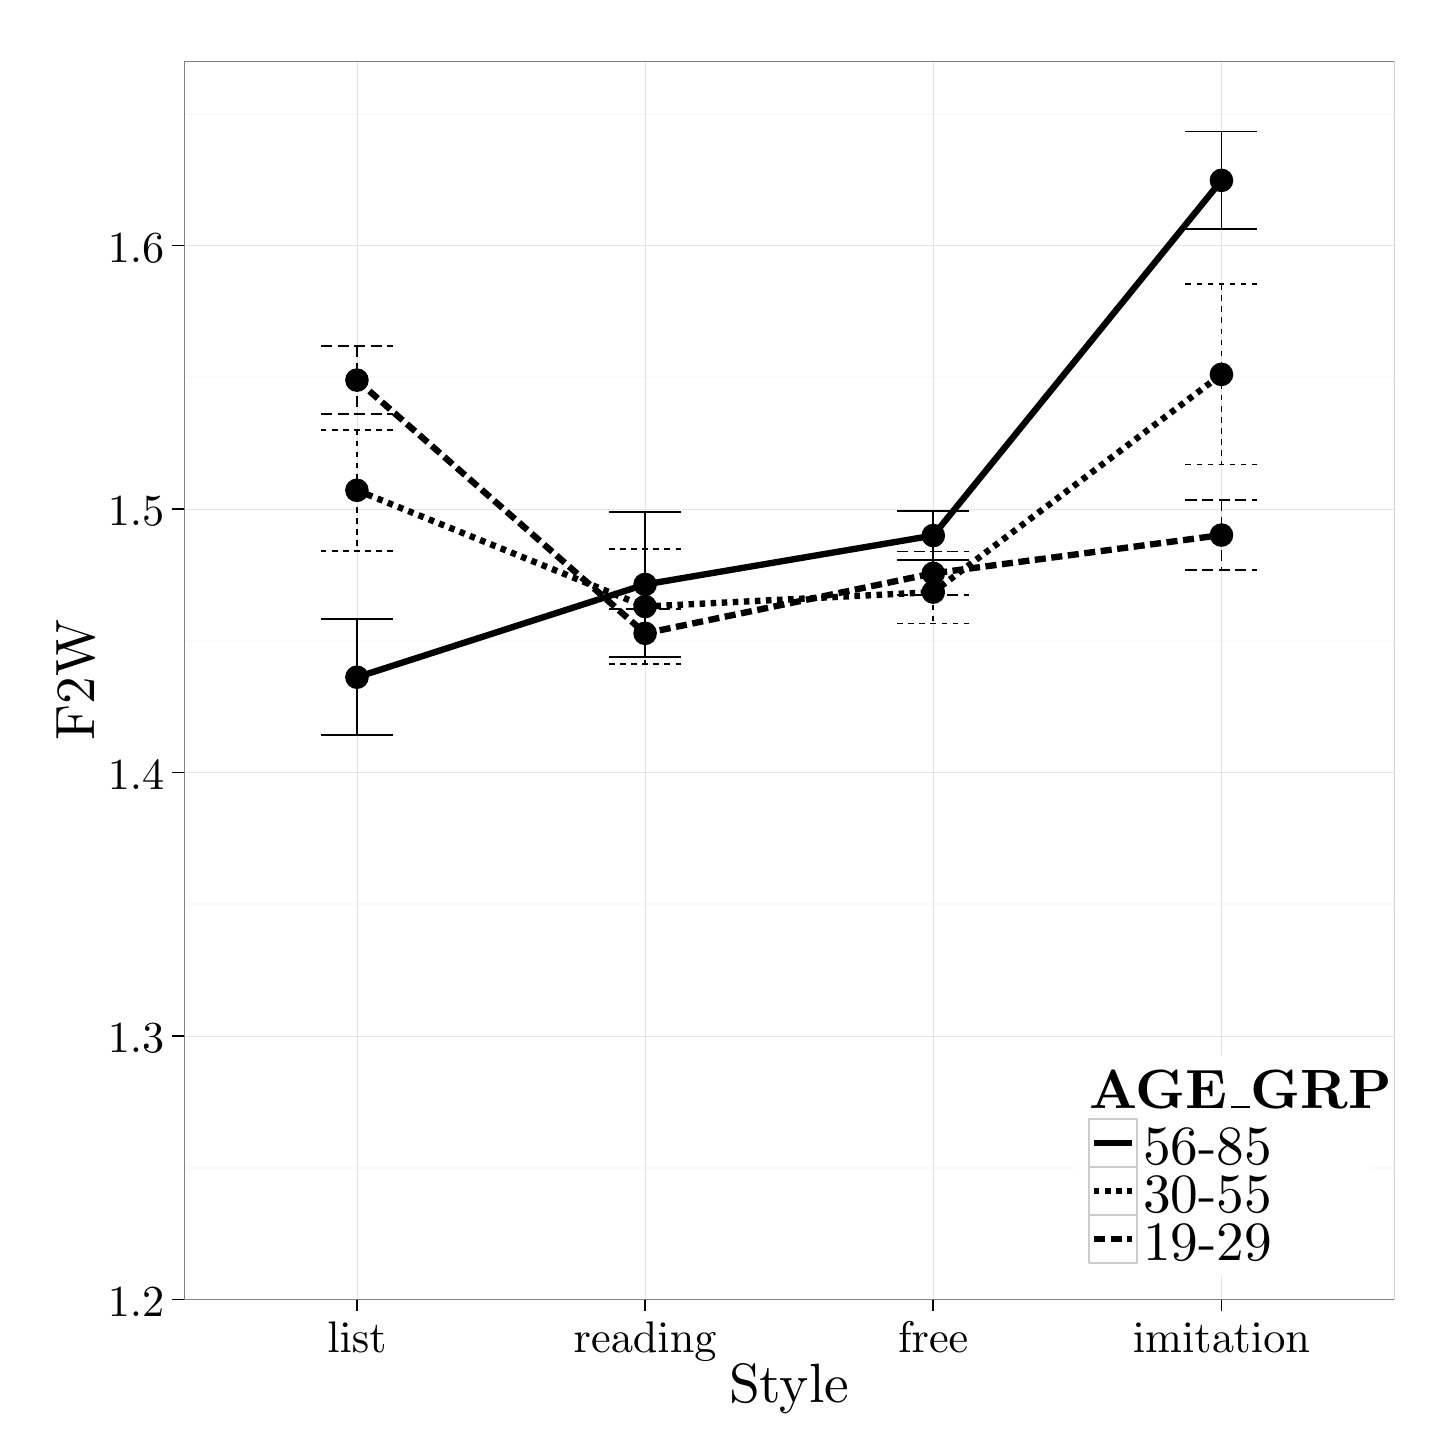 % Created by tikzDevice version 0.8.1 on 2016-02-09 02:15:17
% !TEX encoding = UTF-8 Unicode
\begin{tikzpicture}[x=1pt,y=1pt]
\definecolor{fillColor}{RGB}{255,255,255}
\path[use as bounding box,fill=fillColor,fill opacity=0.00] (0,0) rectangle (505.89,505.89);
\begin{scope}
\path[clip] (  0.00,  0.00) rectangle (505.89,505.89);
\definecolor{drawColor}{RGB}{255,255,255}
\definecolor{fillColor}{RGB}{255,255,255}

\path[draw=drawColor,line width= 0.6pt,line join=round,line cap=round,fill=fillColor] (  0.00, -0.00) rectangle (505.89,505.89);
\end{scope}
\begin{scope}
\path[clip] ( 56.50, 46.31) rectangle (493.85,493.84);
\definecolor{fillColor}{RGB}{255,255,255}

\path[fill=fillColor] ( 56.50, 46.31) rectangle (493.85,493.84);
\definecolor{drawColor}{gray}{0.98}

\path[draw=drawColor,line width= 0.6pt,line join=round] ( 56.50, 93.92) --
	(493.85, 93.92);

\path[draw=drawColor,line width= 0.6pt,line join=round] ( 56.50,189.14) --
	(493.85,189.14);

\path[draw=drawColor,line width= 0.6pt,line join=round] ( 56.50,284.36) --
	(493.85,284.36);

\path[draw=drawColor,line width= 0.6pt,line join=round] ( 56.50,379.58) --
	(493.85,379.58);

\path[draw=drawColor,line width= 0.6pt,line join=round] ( 56.50,474.80) --
	(493.85,474.80);
\definecolor{drawColor}{gray}{0.90}

\path[draw=drawColor,line width= 0.2pt,line join=round] ( 56.50, 46.31) --
	(493.85, 46.31);

\path[draw=drawColor,line width= 0.2pt,line join=round] ( 56.50,141.53) --
	(493.85,141.53);

\path[draw=drawColor,line width= 0.2pt,line join=round] ( 56.50,236.75) --
	(493.85,236.75);

\path[draw=drawColor,line width= 0.2pt,line join=round] ( 56.50,331.97) --
	(493.85,331.97);

\path[draw=drawColor,line width= 0.2pt,line join=round] ( 56.50,427.19) --
	(493.85,427.19);

\path[draw=drawColor,line width= 0.2pt,line join=round] (118.98, 46.31) --
	(118.98,493.84);

\path[draw=drawColor,line width= 0.2pt,line join=round] (223.11, 46.31) --
	(223.11,493.84);

\path[draw=drawColor,line width= 0.2pt,line join=round] (327.24, 46.31) --
	(327.24,493.84);

\path[draw=drawColor,line width= 0.2pt,line join=round] (431.37, 46.31) --
	(431.37,493.84);
\definecolor{fillColor}{RGB}{0,0,0}

\path[fill=fillColor] (118.98,271.17) circle (  4.27);

\path[fill=fillColor] (118.98,338.71) circle (  4.27);

\path[fill=fillColor] (118.98,378.53) circle (  4.27);

\path[fill=fillColor] (223.11,304.69) circle (  4.27);

\path[fill=fillColor] (223.11,296.72) circle (  4.27);

\path[fill=fillColor] (223.11,287.03) circle (  4.27);

\path[fill=fillColor] (327.24,322.37) circle (  4.27);

\path[fill=fillColor] (327.24,301.93) circle (  4.27);

\path[fill=fillColor] (327.24,308.71) circle (  4.27);

\path[fill=fillColor] (431.37,450.70) circle (  4.27);

\path[fill=fillColor] (431.37,380.60) circle (  4.27);

\path[fill=fillColor] (431.37,322.54) circle (  4.27);
\definecolor{drawColor}{RGB}{0,0,0}

\path[draw=drawColor,line width= 2.3pt,line join=round] (118.98,271.17) --
	(223.11,304.69) --
	(327.24,322.37) --
	(431.37,450.70);

\path[draw=drawColor,line width= 2.3pt,dash pattern=on 2pt off 2pt ,line join=round] (118.98,338.71) --
	(223.11,296.72) --
	(327.24,301.93) --
	(431.37,380.60);

\path[draw=drawColor,line width= 2.3pt,dash pattern=on 4pt off 2pt ,line join=round] (118.98,378.53) --
	(223.11,287.03) --
	(327.24,308.71) --
	(431.37,322.54);

\path[draw=drawColor,line width= 0.6pt,line join=round] (105.96,292.13) --
	(132.00,292.13);

\path[draw=drawColor,line width= 0.6pt,line join=round] (118.98,292.13) --
	(118.98,250.21);

\path[draw=drawColor,line width= 0.6pt,line join=round] (105.96,250.21) --
	(132.00,250.21);

\path[draw=drawColor,line width= 0.6pt,line join=round] (210.09,330.98) --
	(236.13,330.98);

\path[draw=drawColor,line width= 0.6pt,line join=round] (223.11,330.98) --
	(223.11,278.40);

\path[draw=drawColor,line width= 0.6pt,line join=round] (210.09,278.40) --
	(236.13,278.40);

\path[draw=drawColor,line width= 0.6pt,line join=round] (314.22,331.15) --
	(340.25,331.15);

\path[draw=drawColor,line width= 0.6pt,line join=round] (327.24,331.15) --
	(327.24,313.60);

\path[draw=drawColor,line width= 0.6pt,line join=round] (314.22,313.60) --
	(340.25,313.60);

\path[draw=drawColor,line width= 0.6pt,line join=round] (418.35,468.38) --
	(444.38,468.38);

\path[draw=drawColor,line width= 0.6pt,line join=round] (431.37,468.38) --
	(431.37,433.02);

\path[draw=drawColor,line width= 0.6pt,line join=round] (418.35,433.02) --
	(444.38,433.02);

\path[draw=drawColor,line width= 0.6pt,dash pattern=on 2pt off 2pt ,line join=round] (105.96,360.61) --
	(132.00,360.61);

\path[draw=drawColor,line width= 0.6pt,dash pattern=on 2pt off 2pt ,line join=round] (118.98,360.61) --
	(118.98,316.82);

\path[draw=drawColor,line width= 0.6pt,dash pattern=on 2pt off 2pt ,line join=round] (105.96,316.82) --
	(132.00,316.82);

\path[draw=drawColor,line width= 0.6pt,dash pattern=on 2pt off 2pt ,line join=round] (210.09,317.56) --
	(236.13,317.56);

\path[draw=drawColor,line width= 0.6pt,dash pattern=on 2pt off 2pt ,line join=round] (223.11,317.56) --
	(223.11,275.88);

\path[draw=drawColor,line width= 0.6pt,dash pattern=on 2pt off 2pt ,line join=round] (210.09,275.88) --
	(236.13,275.88);

\path[draw=drawColor,line width= 0.6pt,dash pattern=on 2pt off 2pt ,line join=round] (314.22,313.32) --
	(340.25,313.32);

\path[draw=drawColor,line width= 0.6pt,dash pattern=on 2pt off 2pt ,line join=round] (327.24,313.32) --
	(327.24,290.53);

\path[draw=drawColor,line width= 0.6pt,dash pattern=on 2pt off 2pt ,line join=round] (314.22,290.53) --
	(340.25,290.53);

\path[draw=drawColor,line width= 0.6pt,dash pattern=on 2pt off 2pt ,line join=round] (418.35,413.17) --
	(444.38,413.17);

\path[draw=drawColor,line width= 0.6pt,dash pattern=on 2pt off 2pt ,line join=round] (431.37,413.17) --
	(431.37,348.03);

\path[draw=drawColor,line width= 0.6pt,dash pattern=on 2pt off 2pt ,line join=round] (418.35,348.03) --
	(444.38,348.03);

\path[draw=drawColor,line width= 0.6pt,dash pattern=on 4pt off 2pt ,line join=round] (105.96,390.80) --
	(132.00,390.80);

\path[draw=drawColor,line width= 0.6pt,dash pattern=on 4pt off 2pt ,line join=round] (118.98,390.80) --
	(118.98,366.26);

\path[draw=drawColor,line width= 0.6pt,dash pattern=on 4pt off 2pt ,line join=round] (105.96,366.26) --
	(132.00,366.26);

\path[draw=drawColor,line width= 0.6pt,dash pattern=on 4pt off 2pt ,line join=round] (210.09,295.75) --
	(236.13,295.75);

\path[draw=drawColor,line width= 0.6pt,dash pattern=on 4pt off 2pt ,line join=round] (223.11,295.75) --
	(223.11,278.31);

\path[draw=drawColor,line width= 0.6pt,dash pattern=on 4pt off 2pt ,line join=round] (210.09,278.31) --
	(236.13,278.31);

\path[draw=drawColor,line width= 0.6pt,dash pattern=on 4pt off 2pt ,line join=round] (314.22,316.57) --
	(340.25,316.57);

\path[draw=drawColor,line width= 0.6pt,dash pattern=on 4pt off 2pt ,line join=round] (327.24,316.57) --
	(327.24,300.85);

\path[draw=drawColor,line width= 0.6pt,dash pattern=on 4pt off 2pt ,line join=round] (314.22,300.85) --
	(340.25,300.85);

\path[draw=drawColor,line width= 0.6pt,dash pattern=on 4pt off 2pt ,line join=round] (418.35,335.18) --
	(444.38,335.18);

\path[draw=drawColor,line width= 0.6pt,dash pattern=on 4pt off 2pt ,line join=round] (431.37,335.18) --
	(431.37,309.90);

\path[draw=drawColor,line width= 0.6pt,dash pattern=on 4pt off 2pt ,line join=round] (418.35,309.90) --
	(444.38,309.90);
\definecolor{drawColor}{gray}{0.50}

\path[draw=drawColor,line width= 0.6pt,line join=round,line cap=round] ( 56.50, 46.31) rectangle (493.85,493.84);
\end{scope}
\begin{scope}
\path[clip] (  0.00,  0.00) rectangle (505.89,505.89);
\definecolor{drawColor}{RGB}{0,0,0}

\node[text=drawColor,anchor=base east,inner sep=0pt, outer sep=0pt, scale=  1.60] at ( 49.39, 40.27) {1.2};

\node[text=drawColor,anchor=base east,inner sep=0pt, outer sep=0pt, scale=  1.60] at ( 49.39,135.50) {1.3};

\node[text=drawColor,anchor=base east,inner sep=0pt, outer sep=0pt, scale=  1.60] at ( 49.39,230.72) {1.4};

\node[text=drawColor,anchor=base east,inner sep=0pt, outer sep=0pt, scale=  1.60] at ( 49.39,325.94) {1.5};

\node[text=drawColor,anchor=base east,inner sep=0pt, outer sep=0pt, scale=  1.60] at ( 49.39,421.16) {1.6};
\end{scope}
\begin{scope}
\path[clip] (  0.00,  0.00) rectangle (505.89,505.89);
\definecolor{drawColor}{RGB}{0,0,0}

\path[draw=drawColor,line width= 0.6pt,line join=round] ( 52.24, 46.31) --
	( 56.50, 46.31);

\path[draw=drawColor,line width= 0.6pt,line join=round] ( 52.24,141.53) --
	( 56.50,141.53);

\path[draw=drawColor,line width= 0.6pt,line join=round] ( 52.24,236.75) --
	( 56.50,236.75);

\path[draw=drawColor,line width= 0.6pt,line join=round] ( 52.24,331.97) --
	( 56.50,331.97);

\path[draw=drawColor,line width= 0.6pt,line join=round] ( 52.24,427.19) --
	( 56.50,427.19);
\end{scope}
\begin{scope}
\path[clip] (  0.00,  0.00) rectangle (505.89,505.89);
\definecolor{drawColor}{RGB}{0,0,0}

\path[draw=drawColor,line width= 0.6pt,line join=round] (118.98, 42.04) --
	(118.98, 46.31);

\path[draw=drawColor,line width= 0.6pt,line join=round] (223.11, 42.04) --
	(223.11, 46.31);

\path[draw=drawColor,line width= 0.6pt,line join=round] (327.24, 42.04) --
	(327.24, 46.31);

\path[draw=drawColor,line width= 0.6pt,line join=round] (431.37, 42.04) --
	(431.37, 46.31);
\end{scope}
\begin{scope}
\path[clip] (  0.00,  0.00) rectangle (505.89,505.89);
\definecolor{drawColor}{RGB}{0,0,0}

\node[text=drawColor,anchor=base,inner sep=0pt, outer sep=0pt, scale=  1.60] at (118.98, 27.13) {list};

\node[text=drawColor,anchor=base,inner sep=0pt, outer sep=0pt, scale=  1.60] at (223.11, 27.13) {reading};

\node[text=drawColor,anchor=base,inner sep=0pt, outer sep=0pt, scale=  1.60] at (327.24, 27.13) {free};

\node[text=drawColor,anchor=base,inner sep=0pt, outer sep=0pt, scale=  1.60] at (431.37, 27.13) {imitation};
\end{scope}
\begin{scope}
\path[clip] (  0.00,  0.00) rectangle (505.89,505.89);
\definecolor{drawColor}{RGB}{0,0,0}

\node[text=drawColor,anchor=base,inner sep=0pt, outer sep=0pt, scale=  2.00] at (275.17,  9.03) {Style};
\end{scope}
\begin{scope}
\path[clip] (  0.00,  0.00) rectangle (505.89,505.89);
\definecolor{drawColor}{RGB}{0,0,0}

\node[text=drawColor,rotate= 90.00,anchor=base,inner sep=0pt, outer sep=0pt, scale=  2.00] at ( 24.12,270.08) {F2W};
\end{scope}
\begin{scope}
\path[clip] (  0.00,  0.00) rectangle (505.89,505.89);
\definecolor{fillColor}{RGB}{255,255,255}

\path[fill=fillColor] (379.28, 55.18) rectangle (484.98,134.50);
\end{scope}
\begin{scope}
\path[clip] (  0.00,  0.00) rectangle (505.89,505.89);
\definecolor{drawColor}{RGB}{0,0,0}

\node[text=drawColor,anchor=base west,inner sep=0pt, outer sep=0pt, scale=  2.00] at (383.55,115.48) {\bfseries AGE{\_{}}GRP};
\end{scope}
\begin{scope}
\path[clip] (  0.00,  0.00) rectangle (505.89,505.89);
\definecolor{drawColor}{gray}{0.80}
\definecolor{fillColor}{RGB}{255,255,255}

\path[draw=drawColor,line width= 0.6pt,line join=round,line cap=round,fill=fillColor] (383.55, 94.13) rectangle (400.89,111.48);
\end{scope}
\begin{scope}
\path[clip] (  0.00,  0.00) rectangle (505.89,505.89);
\definecolor{drawColor}{RGB}{0,0,0}

\path[draw=drawColor,line width= 2.3pt,line join=round] (385.28,102.81) -- (399.16,102.81);
\end{scope}
\begin{scope}
\path[clip] (  0.00,  0.00) rectangle (505.89,505.89);
\definecolor{drawColor}{RGB}{0,0,0}

\path[draw=drawColor,line width= 0.6pt,line join=round] (385.28,102.81) -- (399.16,102.81);
\end{scope}
\begin{scope}
\path[clip] (  0.00,  0.00) rectangle (505.89,505.89);
\definecolor{drawColor}{gray}{0.80}
\definecolor{fillColor}{RGB}{255,255,255}

\path[draw=drawColor,line width= 0.6pt,line join=round,line cap=round,fill=fillColor] (383.55, 76.79) rectangle (400.89, 94.13);
\end{scope}
\begin{scope}
\path[clip] (  0.00,  0.00) rectangle (505.89,505.89);
\definecolor{drawColor}{RGB}{0,0,0}

\path[draw=drawColor,line width= 2.3pt,dash pattern=on 2pt off 2pt ,line join=round] (385.28, 85.46) -- (399.16, 85.46);
\end{scope}
\begin{scope}
\path[clip] (  0.00,  0.00) rectangle (505.89,505.89);
\definecolor{drawColor}{RGB}{0,0,0}

\path[draw=drawColor,line width= 0.6pt,dash pattern=on 2pt off 2pt ,line join=round] (385.28, 85.46) -- (399.16, 85.46);
\end{scope}
\begin{scope}
\path[clip] (  0.00,  0.00) rectangle (505.89,505.89);
\definecolor{drawColor}{gray}{0.80}
\definecolor{fillColor}{RGB}{255,255,255}

\path[draw=drawColor,line width= 0.6pt,line join=round,line cap=round,fill=fillColor] (383.55, 59.44) rectangle (400.89, 76.79);
\end{scope}
\begin{scope}
\path[clip] (  0.00,  0.00) rectangle (505.89,505.89);
\definecolor{drawColor}{RGB}{0,0,0}

\path[draw=drawColor,line width= 2.3pt,dash pattern=on 4pt off 2pt ,line join=round] (385.28, 68.12) -- (399.16, 68.12);
\end{scope}
\begin{scope}
\path[clip] (  0.00,  0.00) rectangle (505.89,505.89);
\definecolor{drawColor}{RGB}{0,0,0}

\path[draw=drawColor,line width= 0.6pt,dash pattern=on 4pt off 2pt ,line join=round] (385.28, 68.12) -- (399.16, 68.12);
\end{scope}
\begin{scope}
\path[clip] (  0.00,  0.00) rectangle (505.89,505.89);
\definecolor{drawColor}{RGB}{0,0,0}

\node[text=drawColor,anchor=base west,inner sep=0pt, outer sep=0pt, scale=  2.00] at (403.06, 95.26) {56-85};
\end{scope}
\begin{scope}
\path[clip] (  0.00,  0.00) rectangle (505.89,505.89);
\definecolor{drawColor}{RGB}{0,0,0}

\node[text=drawColor,anchor=base west,inner sep=0pt, outer sep=0pt, scale=  2.00] at (403.06, 77.92) {30-55};
\end{scope}
\begin{scope}
\path[clip] (  0.00,  0.00) rectangle (505.89,505.89);
\definecolor{drawColor}{RGB}{0,0,0}

\node[text=drawColor,anchor=base west,inner sep=0pt, outer sep=0pt, scale=  2.00] at (403.06, 60.57) {19-29};
\end{scope}
\end{tikzpicture}
